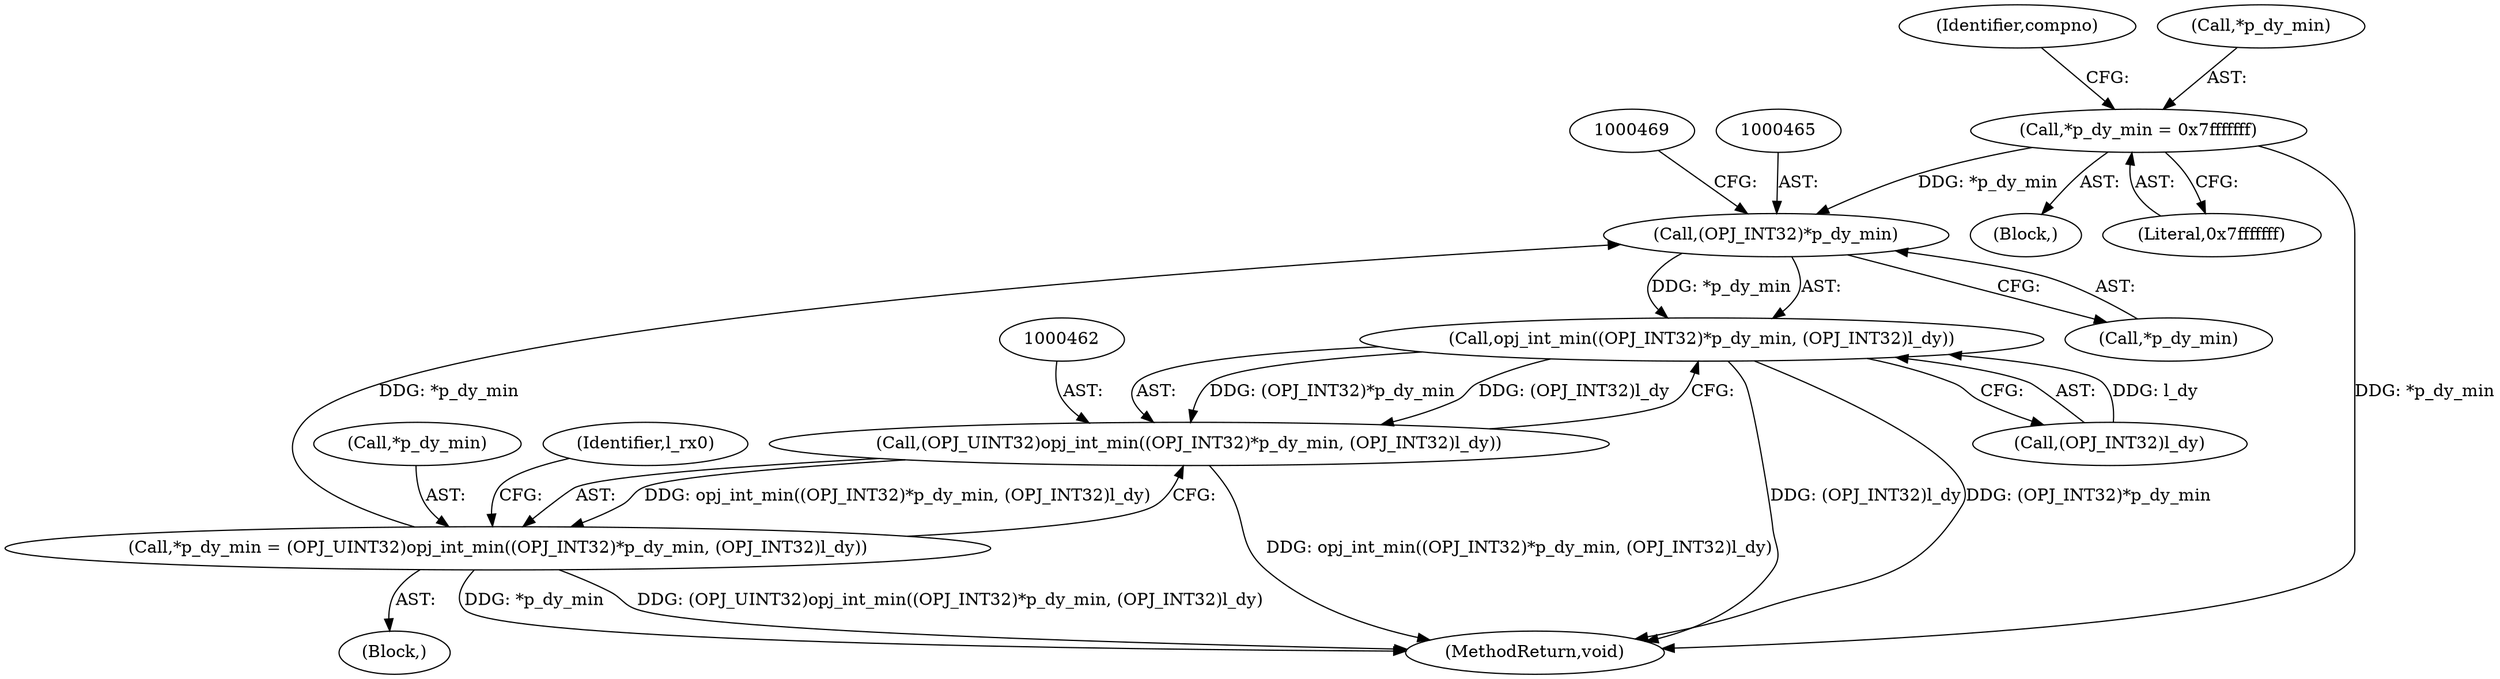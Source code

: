 digraph "0_openjpeg_5d00b719f4b93b1445e6fb4c766b9a9883c57949@pointer" {
"1000285" [label="(Call,*p_dy_min = 0x7fffffff)"];
"1000464" [label="(Call,(OPJ_INT32)*p_dy_min)"];
"1000463" [label="(Call,opj_int_min((OPJ_INT32)*p_dy_min, (OPJ_INT32)l_dy))"];
"1000461" [label="(Call,(OPJ_UINT32)opj_int_min((OPJ_INT32)*p_dy_min, (OPJ_INT32)l_dy))"];
"1000458" [label="(Call,*p_dy_min = (OPJ_UINT32)opj_int_min((OPJ_INT32)*p_dy_min, (OPJ_INT32)l_dy))"];
"1000285" [label="(Call,*p_dy_min = 0x7fffffff)"];
"1000129" [label="(Block,)"];
"1000468" [label="(Call,(OPJ_INT32)l_dy)"];
"1000291" [label="(Identifier,compno)"];
"1000396" [label="(Block,)"];
"1000459" [label="(Call,*p_dy_min)"];
"1000463" [label="(Call,opj_int_min((OPJ_INT32)*p_dy_min, (OPJ_INT32)l_dy))"];
"1000464" [label="(Call,(OPJ_INT32)*p_dy_min)"];
"1000288" [label="(Literal,0x7fffffff)"];
"1000466" [label="(Call,*p_dy_min)"];
"1000461" [label="(Call,(OPJ_UINT32)opj_int_min((OPJ_INT32)*p_dy_min, (OPJ_INT32)l_dy))"];
"1000458" [label="(Call,*p_dy_min = (OPJ_UINT32)opj_int_min((OPJ_INT32)*p_dy_min, (OPJ_INT32)l_dy))"];
"1000286" [label="(Call,*p_dy_min)"];
"1000472" [label="(Identifier,l_rx0)"];
"1000594" [label="(MethodReturn,void)"];
"1000285" -> "1000129"  [label="AST: "];
"1000285" -> "1000288"  [label="CFG: "];
"1000286" -> "1000285"  [label="AST: "];
"1000288" -> "1000285"  [label="AST: "];
"1000291" -> "1000285"  [label="CFG: "];
"1000285" -> "1000594"  [label="DDG: *p_dy_min"];
"1000285" -> "1000464"  [label="DDG: *p_dy_min"];
"1000464" -> "1000463"  [label="AST: "];
"1000464" -> "1000466"  [label="CFG: "];
"1000465" -> "1000464"  [label="AST: "];
"1000466" -> "1000464"  [label="AST: "];
"1000469" -> "1000464"  [label="CFG: "];
"1000464" -> "1000463"  [label="DDG: *p_dy_min"];
"1000458" -> "1000464"  [label="DDG: *p_dy_min"];
"1000463" -> "1000461"  [label="AST: "];
"1000463" -> "1000468"  [label="CFG: "];
"1000468" -> "1000463"  [label="AST: "];
"1000461" -> "1000463"  [label="CFG: "];
"1000463" -> "1000594"  [label="DDG: (OPJ_INT32)l_dy"];
"1000463" -> "1000594"  [label="DDG: (OPJ_INT32)*p_dy_min"];
"1000463" -> "1000461"  [label="DDG: (OPJ_INT32)*p_dy_min"];
"1000463" -> "1000461"  [label="DDG: (OPJ_INT32)l_dy"];
"1000468" -> "1000463"  [label="DDG: l_dy"];
"1000461" -> "1000458"  [label="AST: "];
"1000462" -> "1000461"  [label="AST: "];
"1000458" -> "1000461"  [label="CFG: "];
"1000461" -> "1000594"  [label="DDG: opj_int_min((OPJ_INT32)*p_dy_min, (OPJ_INT32)l_dy)"];
"1000461" -> "1000458"  [label="DDG: opj_int_min((OPJ_INT32)*p_dy_min, (OPJ_INT32)l_dy)"];
"1000458" -> "1000396"  [label="AST: "];
"1000459" -> "1000458"  [label="AST: "];
"1000472" -> "1000458"  [label="CFG: "];
"1000458" -> "1000594"  [label="DDG: (OPJ_UINT32)opj_int_min((OPJ_INT32)*p_dy_min, (OPJ_INT32)l_dy)"];
"1000458" -> "1000594"  [label="DDG: *p_dy_min"];
}
